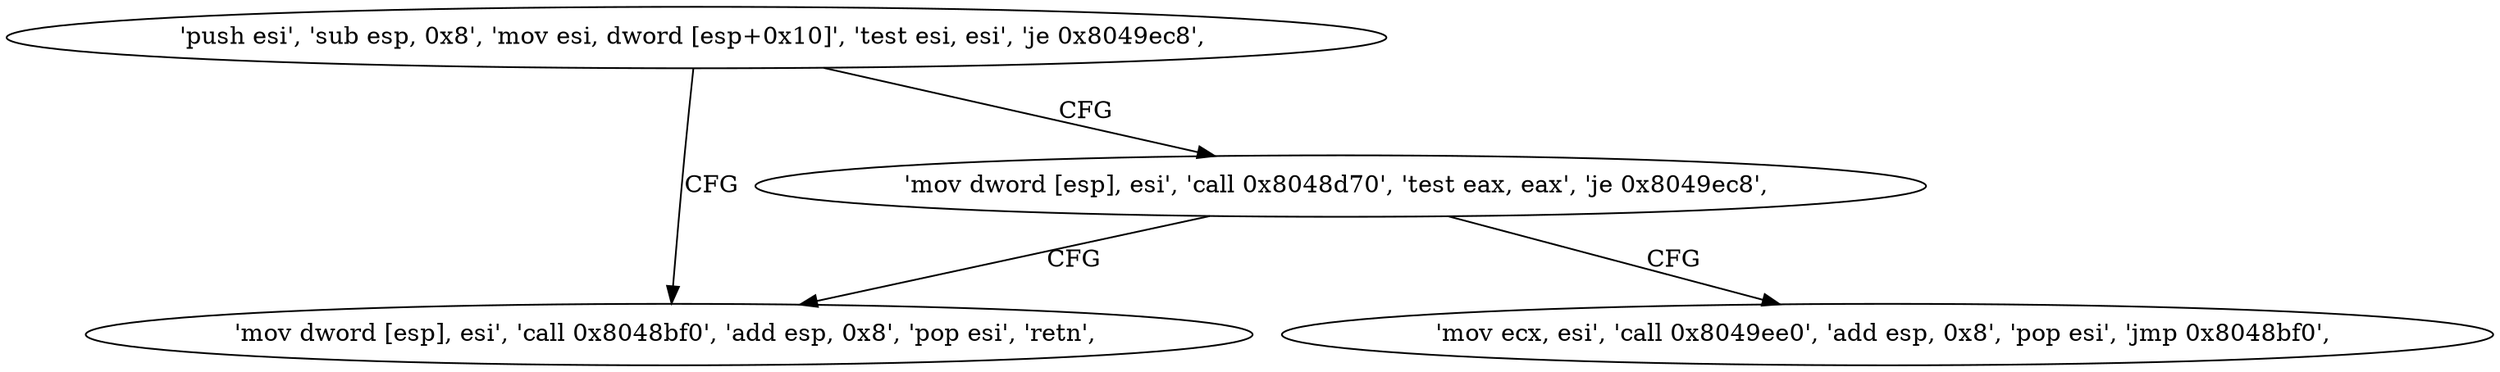 digraph "func" {
"134520480" [label = "'push esi', 'sub esp, 0x8', 'mov esi, dword [esp+0x10]', 'test esi, esi', 'je 0x8049ec8', " ]
"134520520" [label = "'mov dword [esp], esi', 'call 0x8048bf0', 'add esp, 0x8', 'pop esi', 'retn', " ]
"134520492" [label = "'mov dword [esp], esi', 'call 0x8048d70', 'test eax, eax', 'je 0x8049ec8', " ]
"134520504" [label = "'mov ecx, esi', 'call 0x8049ee0', 'add esp, 0x8', 'pop esi', 'jmp 0x8048bf0', " ]
"134520480" -> "134520520" [ label = "CFG" ]
"134520480" -> "134520492" [ label = "CFG" ]
"134520492" -> "134520520" [ label = "CFG" ]
"134520492" -> "134520504" [ label = "CFG" ]
}
